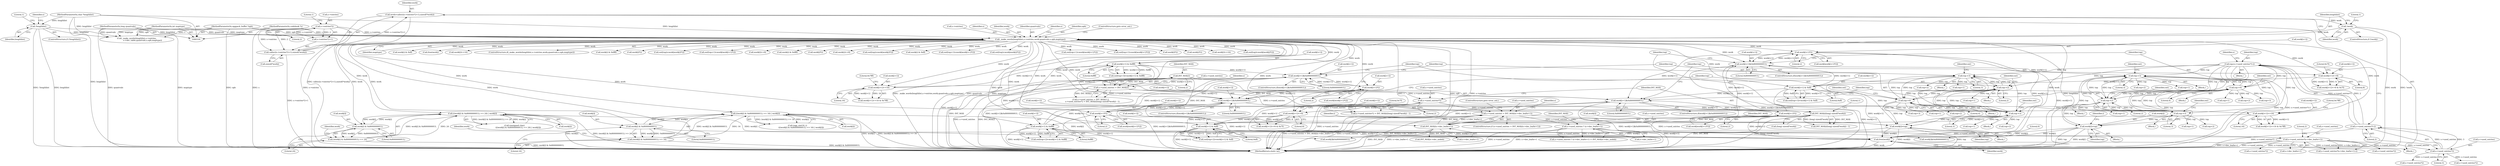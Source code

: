 digraph "0_Android_eeb4e45d5683f88488c083ecf142dc89bc3f0b47@API" {
"1000856" [label="(Call,free(work))"];
"1000714" [label="(Call,work[i+1] & 0xffff)"];
"1000688" [label="(Call,work[i+1]>>16)"];
"1000656" [label="(Call,work[i+1]&0x80000000UL)"];
"1000747" [label="(Call,work[i+1]*2)"];
"1000210" [label="(Call,_make_words(lengthlist,s->entries,work,quantvals,s,opb,maptype))"];
"1000114" [label="(Call,!lengthlist)"];
"1000106" [label="(MethodParameterIn,char *lengthlist)"];
"1000195" [label="(Call,s->entries*2)"];
"1000205" [label="(Call,!work)"];
"1000191" [label="(Call,work=calloc((s->entries*2+1),sizeof(*work)))"];
"1000193" [label="(Call,calloc((s->entries*2+1),sizeof(*work)))"];
"1000107" [label="(MethodParameterIn,long quantvals)"];
"1000105" [label="(MethodParameterIn,codebook *s)"];
"1000108" [label="(MethodParameterIn,oggpack_buffer *opb)"];
"1000109" [label="(MethodParameterIn,int maptype)"];
"1000813" [label="(Call,work[i+1] & 0xffff)"];
"1000798" [label="(Call,work[i+1]>>16)"];
"1000768" [label="(Call,work[i+1]&0x80000000UL)"];
"1000844" [label="(Call,work[i+1]*2)"];
"1000512" [label="(Call,work[i+1]*2)"];
"1000421" [label="(Call,work[i+1]&0x80000000UL)"];
"1000578" [label="(Call,work[i+1] & 0xff)"];
"1000563" [label="(Call,work[i+1]>>8)"];
"1000533" [label="(Call,work[i+1]&0x80000000UL)"];
"1000609" [label="(Call,work[i+1]*2)"];
"1000479" [label="(Call,work[i+1] & 0xff)"];
"1000453" [label="(Call,work[i+1]>>8)"];
"1000616" [label="(Call,work[i]=top)"];
"1000429" [label="(Call,top-=4)"];
"1000372" [label="(Call,top=s->used_entries*3-2)"];
"1000374" [label="(Call,s->used_entries*3-2)"];
"1000375" [label="(Call,s->used_entries*3)"];
"1000262" [label="(Call,s->used_entries*(s->dec_leafw+1))"];
"1000222" [label="(Call,s->used_entries > INT_MAX/(s->dec_leafw+1))"];
"1000167" [label="(Call,s->used_entries > INT_MAX/2)"];
"1000171" [label="(Call,INT_MAX/2)"];
"1000175" [label="(Call,s->used_entries*2)"];
"1000226" [label="(Call,INT_MAX/(s->dec_leafw+1))"];
"1000181" [label="(Call,INT_MAX/((long) sizeof(*work)))"];
"1000240" [label="(Call,s->used_entries * (s->dec_leafw+1))"];
"1000587" [label="(Call,top-=2)"];
"1000488" [label="(Call,top-=3)"];
"1000541" [label="(Call,top-=3)"];
"1000851" [label="(Call,work[i]=top)"];
"1000776" [label="(Call,top-=3)"];
"1000822" [label="(Call,top-=2)"];
"1000664" [label="(Call,top-=4)"];
"1000723" [label="(Call,top-=3)"];
"1000357" [label="(Call,((work[i] & 0x80000000UL) >> 16) | work[i])"];
"1000358" [label="(Call,(work[i] & 0x80000000UL) >> 16)"];
"1000359" [label="(Call,work[i] & 0x80000000UL)"];
"1000319" [label="(Call,((work[i] & 0x80000000UL) >> 24) | work[i])"];
"1000320" [label="(Call,(work[i] & 0x80000000UL) >> 24)"];
"1000321" [label="(Call,work[i] & 0x80000000UL)"];
"1000572" [label="(Call,out[top+2]=work[i+1] & 0xff)"];
"1000182" [label="(Identifier,INT_MAX)"];
"1000564" [label="(Call,work[i+1])"];
"1000714" [label="(Call,work[i+1] & 0xffff)"];
"1000326" [label="(Literal,24)"];
"1000711" [label="(Call,top+3)"];
"1000220" [label="(ControlStructure,goto error_out;)"];
"1000522" [label="(Call,top+2)"];
"1000422" [label="(Call,work[i+1])"];
"1000610" [label="(Call,work[i+1])"];
"1000212" [label="(Call,s->entries)"];
"1000827" [label="(Identifier,out)"];
"1000373" [label="(Identifier,top)"];
"1000487" [label="(Block,)"];
"1000380" [label="(Literal,2)"];
"1000301" [label="(Call,s->used_entries*2)"];
"1000117" [label="(Literal,1)"];
"1000210" [label="(Call,_make_words(lengthlist,s->entries,work,quantvals,s,opb,maptype))"];
"1000695" [label="(Literal,0x7fff)"];
"1000181" [label="(Call,INT_MAX/((long) sizeof(*work)))"];
"1000688" [label="(Call,work[i+1]>>16)"];
"1000219" [label="(Identifier,maptype)"];
"1000468" [label="(Call,work[i] & 0xff)"];
"1000271" [label="(Literal,2)"];
"1000479" [label="(Call,work[i+1] & 0xff)"];
"1000609" [label="(Call,work[i+1]*2)"];
"1000855" [label="(Identifier,top)"];
"1000747" [label="(Call,work[i+1]*2)"];
"1000861" [label="(Call,free(work))"];
"1000839" [label="(Call,top+1)"];
"1000460" [label="(Literal,0x7f)"];
"1000211" [label="(Identifier,lengthlist)"];
"1000664" [label="(Call,top-=4)"];
"1000217" [label="(Identifier,s)"];
"1000410" [label="(Identifier,i)"];
"1000724" [label="(Identifier,top)"];
"1000240" [label="(Call,s->used_entries * (s->dec_leafw+1))"];
"1000732" [label="(Call,work[i]>>16)"];
"1000635" [label="(Call,s->used_entries*2)"];
"1000541" [label="(Call,top-=3)"];
"1000592" [label="(Identifier,out)"];
"1000753" [label="(Literal,2)"];
"1000814" [label="(Call,work[i+1])"];
"1000850" [label="(Literal,2)"];
"1000228" [label="(Call,s->dec_leafw+1)"];
"1000587" [label="(Call,top-=2)"];
"1000233" [label="(ControlStructure,goto error_out;)"];
"1000822" [label="(Call,top-=2)"];
"1000454" [label="(Call,work[i+1])"];
"1000195" [label="(Call,s->entries*2)"];
"1000578" [label="(Call,work[i+1] & 0xff)"];
"1000241" [label="(Call,s->used_entries)"];
"1000115" [label="(Identifier,lengthlist)"];
"1000533" [label="(Call,work[i+1]&0x80000000UL)"];
"1000179" [label="(Literal,2)"];
"1000176" [label="(Call,s->used_entries)"];
"1000510" [label="(Call,work[work[i+1]*2])"];
"1000114" [label="(Call,!lengthlist)"];
"1000647" [label="(Block,)"];
"1000821" [label="(Block,)"];
"1000209" [label="(ControlStructure,if(_make_words(lengthlist,s->entries,work,quantvals,s,opb,maptype)))"];
"1000669" [label="(Identifier,out)"];
"1000431" [label="(Literal,4)"];
"1000793" [label="(Call,top+1)"];
"1000328" [label="(Identifier,work)"];
"1000379" [label="(Literal,3)"];
"1000227" [label="(Identifier,INT_MAX)"];
"1000325" [label="(Literal,0x80000000UL)"];
"1000512" [label="(Call,work[i+1]*2)"];
"1000683" [label="(Call,top+1)"];
"1000321" [label="(Call,work[i] & 0x80000000UL)"];
"1000319" [label="(Call,((work[i] & 0x80000000UL) >> 24) | work[i])"];
"1000819" [label="(Literal,0xffff)"];
"1000649" [label="(Call,work[i]&0x80000000UL)"];
"1000617" [label="(Call,work[i])"];
"1000473" [label="(Call,out[top+3]=work[i+1] & 0xff)"];
"1000799" [label="(Call,work[i+1])"];
"1000177" [label="(Identifier,s)"];
"1000700" [label="(Call,top+2)"];
"1000513" [label="(Call,work[i+1])"];
"1000167" [label="(Call,s->used_entries > INT_MAX/2)"];
"1000215" [label="(Identifier,work)"];
"1000205" [label="(Call,!work)"];
"1000206" [label="(Identifier,work)"];
"1000760" [label="(Call,work[i] & 0xffff)"];
"1000109" [label="(MethodParameterIn,int maptype)"];
"1000769" [label="(Call,work[i+1])"];
"1000414" [label="(Call,work[i]&0x80000000UL)"];
"1000171" [label="(Call,INT_MAX/2)"];
"1000453" [label="(Call,work[i+1]>>8)"];
"1000596" [label="(Call,work[i]*2)"];
"1000546" [label="(Identifier,out)"];
"1000216" [label="(Identifier,quantvals)"];
"1000542" [label="(Identifier,top)"];
"1000575" [label="(Call,top+2)"];
"1000200" [label="(Literal,1)"];
"1000488" [label="(Call,top-=3)"];
"1000452" [label="(Call,work[i+1]>>8 & 0x7f)"];
"1000375" [label="(Call,s->used_entries*3)"];
"1000489" [label="(Identifier,top)"];
"1000544" [label="(Call,out[top]=work[work[i]*2])"];
"1000805" [label="(Literal,0x7fff)"];
"1000588" [label="(Identifier,top)"];
"1000168" [label="(Call,s->used_entries)"];
"1000836" [label="(Call,out[top+1]=work[work[i+1]*2])"];
"1000725" [label="(Literal,3)"];
"1000852" [label="(Call,work[i])"];
"1000428" [label="(Block,)"];
"1000149" [label="(Call,_make_words(lengthlist,s->entries,\n                   s->dec_table,quantvals,s,opb,maptype))"];
"1000400" [label="(Call,s->used_entries*2)"];
"1000244" [label="(Call,s->dec_leafw+1)"];
"1000263" [label="(Call,s->used_entries)"];
"1000226" [label="(Call,INT_MAX/(s->dec_leafw+1))"];
"1000438" [label="(Call,work[i]>>8)"];
"1000365" [label="(Call,work[i])"];
"1000192" [label="(Identifier,work)"];
"1000807" [label="(Call,out[top+2]=work[i+1] & 0xffff)"];
"1000778" [label="(Literal,3)"];
"1000558" [label="(Call,top+1)"];
"1000748" [label="(Call,work[i+1])"];
"1000703" [label="(Call,work[i] & 0xffff)"];
"1000607" [label="(Call,work[work[i+1]*2])"];
"1000728" [label="(Identifier,out)"];
"1000797" [label="(Call,work[i+1]>>16 & 0x7fff)"];
"1000785" [label="(Call,work[i]*2)"];
"1000497" [label="(Call,work[i]>>8)"];
"1000859" [label="(Literal,0)"];
"1000779" [label="(Call,out[top]=work[work[i]*2])"];
"1000845" [label="(Call,work[i+1])"];
"1000370" [label="(Block,)"];
"1000175" [label="(Call,s->used_entries*2)"];
"1000224" [label="(Identifier,s)"];
"1000250" [label="(Identifier,INT_MAX)"];
"1000586" [label="(Block,)"];
"1000427" [label="(Literal,0x80000000UL)"];
"1000490" [label="(Literal,3)"];
"1000813" [label="(Call,work[i+1] & 0xffff)"];
"1000804" [label="(Literal,16)"];
"1000767" [label="(ControlStructure,if(work[i+1]&0x80000000UL))"];
"1000540" [label="(Block,)"];
"1000366" [label="(Identifier,work)"];
"1000810" [label="(Call,top+2)"];
"1000372" [label="(Call,top=s->used_entries*3-2)"];
"1000666" [label="(Literal,4)"];
"1000448" [label="(Call,top+1)"];
"1000222" [label="(Call,s->used_entries > INT_MAX/(s->dec_leafw+1))"];
"1000249" [label="(Call,INT_MAX/s->dec_nodeb)"];
"1000781" [label="(Identifier,out)"];
"1000360" [label="(Call,work[i])"];
"1000604" [label="(Call,top+1)"];
"1000204" [label="(ControlStructure,if (!work))"];
"1000485" [label="(Literal,0xff)"];
"1000856" [label="(Call,free(work))"];
"1000110" [label="(Block,)"];
"1000742" [label="(Call,top+1)"];
"1000543" [label="(Literal,3)"];
"1000359" [label="(Call,work[i] & 0x80000000UL)"];
"1000480" [label="(Call,work[i+1])"];
"1000465" [label="(Call,top+2)"];
"1000722" [label="(Block,)"];
"1000108" [label="(MethodParameterIn,oggpack_buffer *opb)"];
"1000777" [label="(Identifier,top)"];
"1000656" [label="(Call,work[i+1]&0x80000000UL)"];
"1000376" [label="(Call,s->used_entries)"];
"1000183" [label="(Call,(long) sizeof(*work))"];
"1000320" [label="(Call,(work[i] & 0x80000000UL) >> 24)"];
"1000776" [label="(Call,top-=3)"];
"1000107" [label="(MethodParameterIn,long quantvals)"];
"1000539" [label="(Literal,0x80000000UL)"];
"1000421" [label="(Call,work[i+1]&0x80000000UL)"];
"1000532" [label="(ControlStructure,if(work[i+1]&0x80000000UL))"];
"1000106" [label="(MethodParameterIn,char *lengthlist)"];
"1000655" [label="(ControlStructure,if(work[i+1]&0x80000000UL))"];
"1000476" [label="(Call,top+3)"];
"1000563" [label="(Call,work[i+1]>>8)"];
"1000665" [label="(Identifier,top)"];
"1000507" [label="(Call,top+1)"];
"1000757" [label="(Call,top+2)"];
"1000525" [label="(Call,work[i] & 0xff)"];
"1000358" [label="(Call,(work[i] & 0x80000000UL) >> 16)"];
"1000689" [label="(Call,work[i+1])"];
"1000715" [label="(Call,work[i+1])"];
"1000420" [label="(ControlStructure,if(work[i+1]&0x80000000UL))"];
"1000768" [label="(Call,work[i+1]&0x80000000UL)"];
"1000745" [label="(Call,work[work[i+1]*2])"];
"1000657" [label="(Call,work[i+1])"];
"1000174" [label="(Call,s->used_entries*2 > INT_MAX/((long) sizeof(*work)) - 1)"];
"1000317" [label="(Call,(unsigned char)\n            (((work[i] & 0x80000000UL) >> 24) | work[i]))"];
"1000105" [label="(MethodParameterIn,codebook *s)"];
"1000601" [label="(Call,out[top+1]=work[work[i+1]*2])"];
"1000708" [label="(Call,out[top+3]=work[i+1] & 0xffff)"];
"1000662" [label="(Literal,0x80000000UL)"];
"1000825" [label="(Call,out[top]=work[work[i]*2])"];
"1000208" [label="(Literal,1)"];
"1000774" [label="(Literal,0x80000000UL)"];
"1000262" [label="(Call,s->used_entries*(s->dec_leafw+1))"];
"1000865" [label="(MethodReturn,static int)"];
"1000121" [label="(Identifier,s)"];
"1000579" [label="(Call,work[i+1])"];
"1000384" [label="(Identifier,s)"];
"1000569" [label="(Literal,8)"];
"1000364" [label="(Literal,16)"];
"1000327" [label="(Call,work[i])"];
"1000166" [label="(Call,s->used_entries > INT_MAX/2 ||\n      s->used_entries*2 > INT_MAX/((long) sizeof(*work)) - 1)"];
"1000188" [label="(Literal,1)"];
"1000562" [label="(Call,work[i+1]>>8 & 0x7f)"];
"1000196" [label="(Call,s->entries)"];
"1000842" [label="(Call,work[work[i+1]*2])"];
"1000355" [label="(Call,(ogg_uint16_t)\n            (((work[i] & 0x80000000UL) >> 16) | work[i]))"];
"1000374" [label="(Call,s->used_entries*3-2)"];
"1000221" [label="(ControlStructure,if (s->used_entries > INT_MAX/(s->dec_leafw+1)))"];
"1000857" [label="(Identifier,work)"];
"1000739" [label="(Call,out[top+1]=work[work[i+1]*2])"];
"1000798" [label="(Call,work[i+1]>>16)"];
"1000570" [label="(Literal,0x7f)"];
"1000191" [label="(Call,work=calloc((s->entries*2+1),sizeof(*work)))"];
"1000584" [label="(Literal,0xff)"];
"1000194" [label="(Call,s->entries*2+1)"];
"1000223" [label="(Call,s->used_entries)"];
"1000180" [label="(Call,INT_MAX/((long) sizeof(*work)) - 1)"];
"1000518" [label="(Literal,2)"];
"1000775" [label="(Block,)"];
"1000851" [label="(Call,work[i]=top)"];
"1000694" [label="(Literal,16)"];
"1000504" [label="(Call,out[top+1]=work[work[i+1]*2])"];
"1000113" [label="(ControlStructure,if (!lengthlist))"];
"1000616" [label="(Call,work[i]=top)"];
"1000824" [label="(Literal,2)"];
"1000589" [label="(Literal,2)"];
"1000237" [label="(Identifier,s)"];
"1000266" [label="(Call,s->dec_leafw+1)"];
"1000663" [label="(Block,)"];
"1000429" [label="(Call,top-=4)"];
"1000322" [label="(Call,work[i])"];
"1000831" [label="(Call,work[i]*2)"];
"1000723" [label="(Call,top-=3)"];
"1000493" [label="(Identifier,out)"];
"1000620" [label="(Identifier,top)"];
"1000201" [label="(Call,sizeof(*work))"];
"1000823" [label="(Identifier,top)"];
"1000434" [label="(Identifier,out)"];
"1000645" [label="(Identifier,i)"];
"1000430" [label="(Identifier,top)"];
"1000550" [label="(Call,work[i]*2)"];
"1000412" [label="(Block,)"];
"1000261" [label="(Call,s->used_entries*(s->dec_leafw+1)-2)"];
"1000357" [label="(Call,((work[i] & 0x80000000UL) >> 16) | work[i])"];
"1000218" [label="(Identifier,opb)"];
"1000173" [label="(Literal,2)"];
"1000673" [label="(Call,work[i]>>16)"];
"1000339" [label="(Call,s->used_entries*2)"];
"1000459" [label="(Literal,8)"];
"1000172" [label="(Identifier,INT_MAX)"];
"1000844" [label="(Call,work[i+1]*2)"];
"1000199" [label="(Literal,2)"];
"1000193" [label="(Call,calloc((s->entries*2+1),sizeof(*work)))"];
"1000534" [label="(Call,work[i+1])"];
"1000615" [label="(Literal,2)"];
"1000363" [label="(Literal,0x80000000UL)"];
"1000239" [label="(Call,s->used_entries * (s->dec_leafw+1) > INT_MAX/s->dec_nodeb)"];
"1000590" [label="(Call,out[top]=work[work[i]*2])"];
"1000687" [label="(Call,work[i+1]>>16 & 0x7fff)"];
"1000720" [label="(Literal,0xffff)"];
"1000856" -> "1000110"  [label="AST: "];
"1000856" -> "1000857"  [label="CFG: "];
"1000857" -> "1000856"  [label="AST: "];
"1000859" -> "1000856"  [label="CFG: "];
"1000856" -> "1000865"  [label="DDG: work"];
"1000714" -> "1000856"  [label="DDG: work[i+1]"];
"1000512" -> "1000856"  [label="DDG: work[i+1]"];
"1000616" -> "1000856"  [label="DDG: work[i]"];
"1000851" -> "1000856"  [label="DDG: work[i]"];
"1000609" -> "1000856"  [label="DDG: work[i+1]"];
"1000813" -> "1000856"  [label="DDG: work[i+1]"];
"1000479" -> "1000856"  [label="DDG: work[i+1]"];
"1000210" -> "1000856"  [label="DDG: work"];
"1000844" -> "1000856"  [label="DDG: work[i+1]"];
"1000578" -> "1000856"  [label="DDG: work[i+1]"];
"1000357" -> "1000856"  [label="DDG: work[i]"];
"1000747" -> "1000856"  [label="DDG: work[i+1]"];
"1000319" -> "1000856"  [label="DDG: work[i]"];
"1000714" -> "1000708"  [label="AST: "];
"1000714" -> "1000720"  [label="CFG: "];
"1000715" -> "1000714"  [label="AST: "];
"1000720" -> "1000714"  [label="AST: "];
"1000708" -> "1000714"  [label="CFG: "];
"1000714" -> "1000865"  [label="DDG: work[i+1]"];
"1000714" -> "1000656"  [label="DDG: work[i+1]"];
"1000714" -> "1000708"  [label="DDG: work[i+1]"];
"1000714" -> "1000708"  [label="DDG: 0xffff"];
"1000688" -> "1000714"  [label="DDG: work[i+1]"];
"1000210" -> "1000714"  [label="DDG: work"];
"1000714" -> "1000768"  [label="DDG: work[i+1]"];
"1000688" -> "1000687"  [label="AST: "];
"1000688" -> "1000694"  [label="CFG: "];
"1000689" -> "1000688"  [label="AST: "];
"1000694" -> "1000688"  [label="AST: "];
"1000695" -> "1000688"  [label="CFG: "];
"1000688" -> "1000687"  [label="DDG: work[i+1]"];
"1000688" -> "1000687"  [label="DDG: 16"];
"1000656" -> "1000688"  [label="DDG: work[i+1]"];
"1000210" -> "1000688"  [label="DDG: work"];
"1000656" -> "1000655"  [label="AST: "];
"1000656" -> "1000662"  [label="CFG: "];
"1000657" -> "1000656"  [label="AST: "];
"1000662" -> "1000656"  [label="AST: "];
"1000665" -> "1000656"  [label="CFG: "];
"1000724" -> "1000656"  [label="CFG: "];
"1000656" -> "1000865"  [label="DDG: work[i+1]&0x80000000UL"];
"1000747" -> "1000656"  [label="DDG: work[i+1]"];
"1000813" -> "1000656"  [label="DDG: work[i+1]"];
"1000210" -> "1000656"  [label="DDG: work"];
"1000844" -> "1000656"  [label="DDG: work[i+1]"];
"1000656" -> "1000747"  [label="DDG: work[i+1]"];
"1000747" -> "1000745"  [label="AST: "];
"1000747" -> "1000753"  [label="CFG: "];
"1000748" -> "1000747"  [label="AST: "];
"1000753" -> "1000747"  [label="AST: "];
"1000745" -> "1000747"  [label="CFG: "];
"1000747" -> "1000865"  [label="DDG: work[i+1]"];
"1000210" -> "1000747"  [label="DDG: work"];
"1000747" -> "1000768"  [label="DDG: work[i+1]"];
"1000210" -> "1000209"  [label="AST: "];
"1000210" -> "1000219"  [label="CFG: "];
"1000211" -> "1000210"  [label="AST: "];
"1000212" -> "1000210"  [label="AST: "];
"1000215" -> "1000210"  [label="AST: "];
"1000216" -> "1000210"  [label="AST: "];
"1000217" -> "1000210"  [label="AST: "];
"1000218" -> "1000210"  [label="AST: "];
"1000219" -> "1000210"  [label="AST: "];
"1000220" -> "1000210"  [label="CFG: "];
"1000224" -> "1000210"  [label="CFG: "];
"1000210" -> "1000865"  [label="DDG: _make_words(lengthlist,s->entries,work,quantvals,s,opb,maptype)"];
"1000210" -> "1000865"  [label="DDG: quantvals"];
"1000210" -> "1000865"  [label="DDG: maptype"];
"1000210" -> "1000865"  [label="DDG: s"];
"1000210" -> "1000865"  [label="DDG: opb"];
"1000210" -> "1000865"  [label="DDG: s->entries"];
"1000210" -> "1000865"  [label="DDG: lengthlist"];
"1000114" -> "1000210"  [label="DDG: lengthlist"];
"1000106" -> "1000210"  [label="DDG: lengthlist"];
"1000195" -> "1000210"  [label="DDG: s->entries"];
"1000205" -> "1000210"  [label="DDG: work"];
"1000107" -> "1000210"  [label="DDG: quantvals"];
"1000105" -> "1000210"  [label="DDG: s"];
"1000108" -> "1000210"  [label="DDG: opb"];
"1000109" -> "1000210"  [label="DDG: maptype"];
"1000210" -> "1000321"  [label="DDG: work"];
"1000210" -> "1000319"  [label="DDG: work"];
"1000210" -> "1000359"  [label="DDG: work"];
"1000210" -> "1000357"  [label="DDG: work"];
"1000210" -> "1000414"  [label="DDG: work"];
"1000210" -> "1000421"  [label="DDG: work"];
"1000210" -> "1000438"  [label="DDG: work"];
"1000210" -> "1000453"  [label="DDG: work"];
"1000210" -> "1000468"  [label="DDG: work"];
"1000210" -> "1000479"  [label="DDG: work"];
"1000210" -> "1000497"  [label="DDG: work"];
"1000210" -> "1000504"  [label="DDG: work"];
"1000210" -> "1000512"  [label="DDG: work"];
"1000210" -> "1000525"  [label="DDG: work"];
"1000210" -> "1000533"  [label="DDG: work"];
"1000210" -> "1000544"  [label="DDG: work"];
"1000210" -> "1000550"  [label="DDG: work"];
"1000210" -> "1000563"  [label="DDG: work"];
"1000210" -> "1000578"  [label="DDG: work"];
"1000210" -> "1000590"  [label="DDG: work"];
"1000210" -> "1000596"  [label="DDG: work"];
"1000210" -> "1000601"  [label="DDG: work"];
"1000210" -> "1000609"  [label="DDG: work"];
"1000210" -> "1000649"  [label="DDG: work"];
"1000210" -> "1000673"  [label="DDG: work"];
"1000210" -> "1000703"  [label="DDG: work"];
"1000210" -> "1000732"  [label="DDG: work"];
"1000210" -> "1000739"  [label="DDG: work"];
"1000210" -> "1000760"  [label="DDG: work"];
"1000210" -> "1000768"  [label="DDG: work"];
"1000210" -> "1000779"  [label="DDG: work"];
"1000210" -> "1000785"  [label="DDG: work"];
"1000210" -> "1000798"  [label="DDG: work"];
"1000210" -> "1000813"  [label="DDG: work"];
"1000210" -> "1000825"  [label="DDG: work"];
"1000210" -> "1000831"  [label="DDG: work"];
"1000210" -> "1000836"  [label="DDG: work"];
"1000210" -> "1000844"  [label="DDG: work"];
"1000210" -> "1000861"  [label="DDG: work"];
"1000114" -> "1000113"  [label="AST: "];
"1000114" -> "1000115"  [label="CFG: "];
"1000115" -> "1000114"  [label="AST: "];
"1000117" -> "1000114"  [label="CFG: "];
"1000121" -> "1000114"  [label="CFG: "];
"1000114" -> "1000865"  [label="DDG: !lengthlist"];
"1000114" -> "1000865"  [label="DDG: lengthlist"];
"1000106" -> "1000114"  [label="DDG: lengthlist"];
"1000114" -> "1000149"  [label="DDG: lengthlist"];
"1000106" -> "1000104"  [label="AST: "];
"1000106" -> "1000865"  [label="DDG: lengthlist"];
"1000106" -> "1000149"  [label="DDG: lengthlist"];
"1000195" -> "1000194"  [label="AST: "];
"1000195" -> "1000199"  [label="CFG: "];
"1000196" -> "1000195"  [label="AST: "];
"1000199" -> "1000195"  [label="AST: "];
"1000200" -> "1000195"  [label="CFG: "];
"1000195" -> "1000865"  [label="DDG: s->entries"];
"1000195" -> "1000193"  [label="DDG: s->entries"];
"1000195" -> "1000193"  [label="DDG: 2"];
"1000195" -> "1000194"  [label="DDG: s->entries"];
"1000195" -> "1000194"  [label="DDG: 2"];
"1000205" -> "1000204"  [label="AST: "];
"1000205" -> "1000206"  [label="CFG: "];
"1000206" -> "1000205"  [label="AST: "];
"1000208" -> "1000205"  [label="CFG: "];
"1000211" -> "1000205"  [label="CFG: "];
"1000205" -> "1000865"  [label="DDG: work"];
"1000205" -> "1000865"  [label="DDG: !work"];
"1000191" -> "1000205"  [label="DDG: work"];
"1000191" -> "1000110"  [label="AST: "];
"1000191" -> "1000193"  [label="CFG: "];
"1000192" -> "1000191"  [label="AST: "];
"1000193" -> "1000191"  [label="AST: "];
"1000206" -> "1000191"  [label="CFG: "];
"1000191" -> "1000865"  [label="DDG: calloc((s->entries*2+1),sizeof(*work))"];
"1000193" -> "1000191"  [label="DDG: s->entries*2+1"];
"1000193" -> "1000201"  [label="CFG: "];
"1000194" -> "1000193"  [label="AST: "];
"1000201" -> "1000193"  [label="AST: "];
"1000193" -> "1000865"  [label="DDG: s->entries*2+1"];
"1000107" -> "1000104"  [label="AST: "];
"1000107" -> "1000865"  [label="DDG: quantvals"];
"1000107" -> "1000149"  [label="DDG: quantvals"];
"1000105" -> "1000104"  [label="AST: "];
"1000105" -> "1000865"  [label="DDG: s"];
"1000105" -> "1000149"  [label="DDG: s"];
"1000108" -> "1000104"  [label="AST: "];
"1000108" -> "1000865"  [label="DDG: opb"];
"1000108" -> "1000149"  [label="DDG: opb"];
"1000109" -> "1000104"  [label="AST: "];
"1000109" -> "1000865"  [label="DDG: maptype"];
"1000109" -> "1000149"  [label="DDG: maptype"];
"1000813" -> "1000807"  [label="AST: "];
"1000813" -> "1000819"  [label="CFG: "];
"1000814" -> "1000813"  [label="AST: "];
"1000819" -> "1000813"  [label="AST: "];
"1000807" -> "1000813"  [label="CFG: "];
"1000813" -> "1000865"  [label="DDG: work[i+1]"];
"1000813" -> "1000768"  [label="DDG: work[i+1]"];
"1000813" -> "1000807"  [label="DDG: work[i+1]"];
"1000813" -> "1000807"  [label="DDG: 0xffff"];
"1000798" -> "1000813"  [label="DDG: work[i+1]"];
"1000798" -> "1000797"  [label="AST: "];
"1000798" -> "1000804"  [label="CFG: "];
"1000799" -> "1000798"  [label="AST: "];
"1000804" -> "1000798"  [label="AST: "];
"1000805" -> "1000798"  [label="CFG: "];
"1000798" -> "1000797"  [label="DDG: work[i+1]"];
"1000798" -> "1000797"  [label="DDG: 16"];
"1000768" -> "1000798"  [label="DDG: work[i+1]"];
"1000768" -> "1000767"  [label="AST: "];
"1000768" -> "1000774"  [label="CFG: "];
"1000769" -> "1000768"  [label="AST: "];
"1000774" -> "1000768"  [label="AST: "];
"1000777" -> "1000768"  [label="CFG: "];
"1000823" -> "1000768"  [label="CFG: "];
"1000768" -> "1000865"  [label="DDG: work[i+1]&0x80000000UL"];
"1000844" -> "1000768"  [label="DDG: work[i+1]"];
"1000768" -> "1000844"  [label="DDG: work[i+1]"];
"1000844" -> "1000842"  [label="AST: "];
"1000844" -> "1000850"  [label="CFG: "];
"1000845" -> "1000844"  [label="AST: "];
"1000850" -> "1000844"  [label="AST: "];
"1000842" -> "1000844"  [label="CFG: "];
"1000844" -> "1000865"  [label="DDG: work[i+1]"];
"1000512" -> "1000510"  [label="AST: "];
"1000512" -> "1000518"  [label="CFG: "];
"1000513" -> "1000512"  [label="AST: "];
"1000518" -> "1000512"  [label="AST: "];
"1000510" -> "1000512"  [label="CFG: "];
"1000512" -> "1000865"  [label="DDG: work[i+1]"];
"1000512" -> "1000421"  [label="DDG: work[i+1]"];
"1000421" -> "1000512"  [label="DDG: work[i+1]"];
"1000512" -> "1000533"  [label="DDG: work[i+1]"];
"1000421" -> "1000420"  [label="AST: "];
"1000421" -> "1000427"  [label="CFG: "];
"1000422" -> "1000421"  [label="AST: "];
"1000427" -> "1000421"  [label="AST: "];
"1000430" -> "1000421"  [label="CFG: "];
"1000489" -> "1000421"  [label="CFG: "];
"1000421" -> "1000865"  [label="DDG: work[i+1]&0x80000000UL"];
"1000578" -> "1000421"  [label="DDG: work[i+1]"];
"1000609" -> "1000421"  [label="DDG: work[i+1]"];
"1000479" -> "1000421"  [label="DDG: work[i+1]"];
"1000421" -> "1000453"  [label="DDG: work[i+1]"];
"1000578" -> "1000572"  [label="AST: "];
"1000578" -> "1000584"  [label="CFG: "];
"1000579" -> "1000578"  [label="AST: "];
"1000584" -> "1000578"  [label="AST: "];
"1000572" -> "1000578"  [label="CFG: "];
"1000578" -> "1000865"  [label="DDG: work[i+1]"];
"1000578" -> "1000533"  [label="DDG: work[i+1]"];
"1000578" -> "1000572"  [label="DDG: work[i+1]"];
"1000578" -> "1000572"  [label="DDG: 0xff"];
"1000563" -> "1000578"  [label="DDG: work[i+1]"];
"1000563" -> "1000562"  [label="AST: "];
"1000563" -> "1000569"  [label="CFG: "];
"1000564" -> "1000563"  [label="AST: "];
"1000569" -> "1000563"  [label="AST: "];
"1000570" -> "1000563"  [label="CFG: "];
"1000563" -> "1000562"  [label="DDG: work[i+1]"];
"1000563" -> "1000562"  [label="DDG: 8"];
"1000533" -> "1000563"  [label="DDG: work[i+1]"];
"1000533" -> "1000532"  [label="AST: "];
"1000533" -> "1000539"  [label="CFG: "];
"1000534" -> "1000533"  [label="AST: "];
"1000539" -> "1000533"  [label="AST: "];
"1000542" -> "1000533"  [label="CFG: "];
"1000588" -> "1000533"  [label="CFG: "];
"1000533" -> "1000865"  [label="DDG: work[i+1]&0x80000000UL"];
"1000609" -> "1000533"  [label="DDG: work[i+1]"];
"1000479" -> "1000533"  [label="DDG: work[i+1]"];
"1000533" -> "1000609"  [label="DDG: work[i+1]"];
"1000609" -> "1000607"  [label="AST: "];
"1000609" -> "1000615"  [label="CFG: "];
"1000610" -> "1000609"  [label="AST: "];
"1000615" -> "1000609"  [label="AST: "];
"1000607" -> "1000609"  [label="CFG: "];
"1000609" -> "1000865"  [label="DDG: work[i+1]"];
"1000479" -> "1000473"  [label="AST: "];
"1000479" -> "1000485"  [label="CFG: "];
"1000480" -> "1000479"  [label="AST: "];
"1000485" -> "1000479"  [label="AST: "];
"1000473" -> "1000479"  [label="CFG: "];
"1000479" -> "1000865"  [label="DDG: work[i+1]"];
"1000479" -> "1000473"  [label="DDG: work[i+1]"];
"1000479" -> "1000473"  [label="DDG: 0xff"];
"1000453" -> "1000479"  [label="DDG: work[i+1]"];
"1000453" -> "1000452"  [label="AST: "];
"1000453" -> "1000459"  [label="CFG: "];
"1000454" -> "1000453"  [label="AST: "];
"1000459" -> "1000453"  [label="AST: "];
"1000460" -> "1000453"  [label="CFG: "];
"1000453" -> "1000452"  [label="DDG: work[i+1]"];
"1000453" -> "1000452"  [label="DDG: 8"];
"1000616" -> "1000412"  [label="AST: "];
"1000616" -> "1000620"  [label="CFG: "];
"1000617" -> "1000616"  [label="AST: "];
"1000620" -> "1000616"  [label="AST: "];
"1000410" -> "1000616"  [label="CFG: "];
"1000616" -> "1000865"  [label="DDG: work[i]"];
"1000616" -> "1000865"  [label="DDG: top"];
"1000616" -> "1000414"  [label="DDG: work[i]"];
"1000429" -> "1000616"  [label="DDG: top"];
"1000587" -> "1000616"  [label="DDG: top"];
"1000488" -> "1000616"  [label="DDG: top"];
"1000541" -> "1000616"  [label="DDG: top"];
"1000429" -> "1000428"  [label="AST: "];
"1000429" -> "1000431"  [label="CFG: "];
"1000430" -> "1000429"  [label="AST: "];
"1000431" -> "1000429"  [label="AST: "];
"1000434" -> "1000429"  [label="CFG: "];
"1000372" -> "1000429"  [label="DDG: top"];
"1000587" -> "1000429"  [label="DDG: top"];
"1000488" -> "1000429"  [label="DDG: top"];
"1000541" -> "1000429"  [label="DDG: top"];
"1000429" -> "1000448"  [label="DDG: top"];
"1000429" -> "1000465"  [label="DDG: top"];
"1000429" -> "1000476"  [label="DDG: top"];
"1000429" -> "1000488"  [label="DDG: top"];
"1000429" -> "1000541"  [label="DDG: top"];
"1000429" -> "1000587"  [label="DDG: top"];
"1000372" -> "1000370"  [label="AST: "];
"1000372" -> "1000374"  [label="CFG: "];
"1000373" -> "1000372"  [label="AST: "];
"1000374" -> "1000372"  [label="AST: "];
"1000384" -> "1000372"  [label="CFG: "];
"1000372" -> "1000865"  [label="DDG: top"];
"1000372" -> "1000865"  [label="DDG: s->used_entries*3-2"];
"1000374" -> "1000372"  [label="DDG: s->used_entries*3"];
"1000374" -> "1000372"  [label="DDG: 2"];
"1000372" -> "1000488"  [label="DDG: top"];
"1000372" -> "1000541"  [label="DDG: top"];
"1000372" -> "1000587"  [label="DDG: top"];
"1000372" -> "1000664"  [label="DDG: top"];
"1000372" -> "1000723"  [label="DDG: top"];
"1000372" -> "1000776"  [label="DDG: top"];
"1000372" -> "1000822"  [label="DDG: top"];
"1000374" -> "1000380"  [label="CFG: "];
"1000375" -> "1000374"  [label="AST: "];
"1000380" -> "1000374"  [label="AST: "];
"1000374" -> "1000865"  [label="DDG: s->used_entries*3"];
"1000375" -> "1000374"  [label="DDG: s->used_entries"];
"1000375" -> "1000374"  [label="DDG: 3"];
"1000375" -> "1000379"  [label="CFG: "];
"1000376" -> "1000375"  [label="AST: "];
"1000379" -> "1000375"  [label="AST: "];
"1000380" -> "1000375"  [label="CFG: "];
"1000262" -> "1000375"  [label="DDG: s->used_entries"];
"1000375" -> "1000400"  [label="DDG: s->used_entries"];
"1000375" -> "1000635"  [label="DDG: s->used_entries"];
"1000262" -> "1000261"  [label="AST: "];
"1000262" -> "1000266"  [label="CFG: "];
"1000263" -> "1000262"  [label="AST: "];
"1000266" -> "1000262"  [label="AST: "];
"1000271" -> "1000262"  [label="CFG: "];
"1000262" -> "1000865"  [label="DDG: s->used_entries"];
"1000262" -> "1000865"  [label="DDG: s->dec_leafw+1"];
"1000262" -> "1000261"  [label="DDG: s->used_entries"];
"1000262" -> "1000261"  [label="DDG: s->dec_leafw+1"];
"1000222" -> "1000262"  [label="DDG: s->used_entries"];
"1000240" -> "1000262"  [label="DDG: s->used_entries"];
"1000262" -> "1000301"  [label="DDG: s->used_entries"];
"1000262" -> "1000339"  [label="DDG: s->used_entries"];
"1000222" -> "1000221"  [label="AST: "];
"1000222" -> "1000226"  [label="CFG: "];
"1000223" -> "1000222"  [label="AST: "];
"1000226" -> "1000222"  [label="AST: "];
"1000233" -> "1000222"  [label="CFG: "];
"1000237" -> "1000222"  [label="CFG: "];
"1000222" -> "1000865"  [label="DDG: s->used_entries"];
"1000222" -> "1000865"  [label="DDG: INT_MAX/(s->dec_leafw+1)"];
"1000222" -> "1000865"  [label="DDG: s->used_entries > INT_MAX/(s->dec_leafw+1)"];
"1000167" -> "1000222"  [label="DDG: s->used_entries"];
"1000175" -> "1000222"  [label="DDG: s->used_entries"];
"1000226" -> "1000222"  [label="DDG: INT_MAX"];
"1000226" -> "1000222"  [label="DDG: s->dec_leafw+1"];
"1000222" -> "1000240"  [label="DDG: s->used_entries"];
"1000167" -> "1000166"  [label="AST: "];
"1000167" -> "1000171"  [label="CFG: "];
"1000168" -> "1000167"  [label="AST: "];
"1000171" -> "1000167"  [label="AST: "];
"1000177" -> "1000167"  [label="CFG: "];
"1000166" -> "1000167"  [label="CFG: "];
"1000167" -> "1000865"  [label="DDG: s->used_entries"];
"1000167" -> "1000865"  [label="DDG: INT_MAX/2"];
"1000167" -> "1000166"  [label="DDG: s->used_entries"];
"1000167" -> "1000166"  [label="DDG: INT_MAX/2"];
"1000171" -> "1000167"  [label="DDG: INT_MAX"];
"1000171" -> "1000167"  [label="DDG: 2"];
"1000167" -> "1000175"  [label="DDG: s->used_entries"];
"1000171" -> "1000173"  [label="CFG: "];
"1000172" -> "1000171"  [label="AST: "];
"1000173" -> "1000171"  [label="AST: "];
"1000171" -> "1000865"  [label="DDG: INT_MAX"];
"1000171" -> "1000181"  [label="DDG: INT_MAX"];
"1000171" -> "1000226"  [label="DDG: INT_MAX"];
"1000175" -> "1000174"  [label="AST: "];
"1000175" -> "1000179"  [label="CFG: "];
"1000176" -> "1000175"  [label="AST: "];
"1000179" -> "1000175"  [label="AST: "];
"1000182" -> "1000175"  [label="CFG: "];
"1000175" -> "1000865"  [label="DDG: s->used_entries"];
"1000175" -> "1000174"  [label="DDG: s->used_entries"];
"1000175" -> "1000174"  [label="DDG: 2"];
"1000226" -> "1000228"  [label="CFG: "];
"1000227" -> "1000226"  [label="AST: "];
"1000228" -> "1000226"  [label="AST: "];
"1000226" -> "1000865"  [label="DDG: INT_MAX"];
"1000226" -> "1000865"  [label="DDG: s->dec_leafw+1"];
"1000181" -> "1000226"  [label="DDG: INT_MAX"];
"1000226" -> "1000249"  [label="DDG: INT_MAX"];
"1000181" -> "1000180"  [label="AST: "];
"1000181" -> "1000183"  [label="CFG: "];
"1000182" -> "1000181"  [label="AST: "];
"1000183" -> "1000181"  [label="AST: "];
"1000188" -> "1000181"  [label="CFG: "];
"1000181" -> "1000865"  [label="DDG: INT_MAX"];
"1000181" -> "1000865"  [label="DDG: (long) sizeof(*work)"];
"1000181" -> "1000180"  [label="DDG: INT_MAX"];
"1000181" -> "1000180"  [label="DDG: (long) sizeof(*work)"];
"1000240" -> "1000239"  [label="AST: "];
"1000240" -> "1000244"  [label="CFG: "];
"1000241" -> "1000240"  [label="AST: "];
"1000244" -> "1000240"  [label="AST: "];
"1000250" -> "1000240"  [label="CFG: "];
"1000240" -> "1000865"  [label="DDG: s->dec_leafw+1"];
"1000240" -> "1000865"  [label="DDG: s->used_entries"];
"1000240" -> "1000239"  [label="DDG: s->used_entries"];
"1000240" -> "1000239"  [label="DDG: s->dec_leafw+1"];
"1000587" -> "1000586"  [label="AST: "];
"1000587" -> "1000589"  [label="CFG: "];
"1000588" -> "1000587"  [label="AST: "];
"1000589" -> "1000587"  [label="AST: "];
"1000592" -> "1000587"  [label="CFG: "];
"1000587" -> "1000488"  [label="DDG: top"];
"1000587" -> "1000541"  [label="DDG: top"];
"1000488" -> "1000587"  [label="DDG: top"];
"1000541" -> "1000587"  [label="DDG: top"];
"1000587" -> "1000604"  [label="DDG: top"];
"1000488" -> "1000487"  [label="AST: "];
"1000488" -> "1000490"  [label="CFG: "];
"1000489" -> "1000488"  [label="AST: "];
"1000490" -> "1000488"  [label="AST: "];
"1000493" -> "1000488"  [label="CFG: "];
"1000541" -> "1000488"  [label="DDG: top"];
"1000488" -> "1000507"  [label="DDG: top"];
"1000488" -> "1000522"  [label="DDG: top"];
"1000488" -> "1000541"  [label="DDG: top"];
"1000541" -> "1000540"  [label="AST: "];
"1000541" -> "1000543"  [label="CFG: "];
"1000542" -> "1000541"  [label="AST: "];
"1000543" -> "1000541"  [label="AST: "];
"1000546" -> "1000541"  [label="CFG: "];
"1000541" -> "1000558"  [label="DDG: top"];
"1000541" -> "1000575"  [label="DDG: top"];
"1000851" -> "1000647"  [label="AST: "];
"1000851" -> "1000855"  [label="CFG: "];
"1000852" -> "1000851"  [label="AST: "];
"1000855" -> "1000851"  [label="AST: "];
"1000645" -> "1000851"  [label="CFG: "];
"1000851" -> "1000865"  [label="DDG: work[i]"];
"1000851" -> "1000865"  [label="DDG: top"];
"1000851" -> "1000649"  [label="DDG: work[i]"];
"1000776" -> "1000851"  [label="DDG: top"];
"1000822" -> "1000851"  [label="DDG: top"];
"1000664" -> "1000851"  [label="DDG: top"];
"1000723" -> "1000851"  [label="DDG: top"];
"1000776" -> "1000775"  [label="AST: "];
"1000776" -> "1000778"  [label="CFG: "];
"1000777" -> "1000776"  [label="AST: "];
"1000778" -> "1000776"  [label="AST: "];
"1000781" -> "1000776"  [label="CFG: "];
"1000776" -> "1000664"  [label="DDG: top"];
"1000776" -> "1000723"  [label="DDG: top"];
"1000822" -> "1000776"  [label="DDG: top"];
"1000664" -> "1000776"  [label="DDG: top"];
"1000723" -> "1000776"  [label="DDG: top"];
"1000776" -> "1000793"  [label="DDG: top"];
"1000776" -> "1000810"  [label="DDG: top"];
"1000776" -> "1000822"  [label="DDG: top"];
"1000822" -> "1000821"  [label="AST: "];
"1000822" -> "1000824"  [label="CFG: "];
"1000823" -> "1000822"  [label="AST: "];
"1000824" -> "1000822"  [label="AST: "];
"1000827" -> "1000822"  [label="CFG: "];
"1000822" -> "1000664"  [label="DDG: top"];
"1000822" -> "1000723"  [label="DDG: top"];
"1000664" -> "1000822"  [label="DDG: top"];
"1000723" -> "1000822"  [label="DDG: top"];
"1000822" -> "1000839"  [label="DDG: top"];
"1000664" -> "1000663"  [label="AST: "];
"1000664" -> "1000666"  [label="CFG: "];
"1000665" -> "1000664"  [label="AST: "];
"1000666" -> "1000664"  [label="AST: "];
"1000669" -> "1000664"  [label="CFG: "];
"1000723" -> "1000664"  [label="DDG: top"];
"1000664" -> "1000683"  [label="DDG: top"];
"1000664" -> "1000700"  [label="DDG: top"];
"1000664" -> "1000711"  [label="DDG: top"];
"1000664" -> "1000723"  [label="DDG: top"];
"1000723" -> "1000722"  [label="AST: "];
"1000723" -> "1000725"  [label="CFG: "];
"1000724" -> "1000723"  [label="AST: "];
"1000725" -> "1000723"  [label="AST: "];
"1000728" -> "1000723"  [label="CFG: "];
"1000723" -> "1000742"  [label="DDG: top"];
"1000723" -> "1000757"  [label="DDG: top"];
"1000357" -> "1000355"  [label="AST: "];
"1000357" -> "1000365"  [label="CFG: "];
"1000358" -> "1000357"  [label="AST: "];
"1000365" -> "1000357"  [label="AST: "];
"1000355" -> "1000357"  [label="CFG: "];
"1000357" -> "1000865"  [label="DDG: work[i]"];
"1000357" -> "1000865"  [label="DDG: (work[i] & 0x80000000UL) >> 16"];
"1000357" -> "1000355"  [label="DDG: (work[i] & 0x80000000UL) >> 16"];
"1000357" -> "1000355"  [label="DDG: work[i]"];
"1000358" -> "1000357"  [label="DDG: work[i] & 0x80000000UL"];
"1000358" -> "1000357"  [label="DDG: 16"];
"1000357" -> "1000359"  [label="DDG: work[i]"];
"1000359" -> "1000357"  [label="DDG: work[i]"];
"1000358" -> "1000364"  [label="CFG: "];
"1000359" -> "1000358"  [label="AST: "];
"1000364" -> "1000358"  [label="AST: "];
"1000366" -> "1000358"  [label="CFG: "];
"1000358" -> "1000865"  [label="DDG: work[i] & 0x80000000UL"];
"1000359" -> "1000358"  [label="DDG: work[i]"];
"1000359" -> "1000358"  [label="DDG: 0x80000000UL"];
"1000359" -> "1000363"  [label="CFG: "];
"1000360" -> "1000359"  [label="AST: "];
"1000363" -> "1000359"  [label="AST: "];
"1000364" -> "1000359"  [label="CFG: "];
"1000319" -> "1000317"  [label="AST: "];
"1000319" -> "1000327"  [label="CFG: "];
"1000320" -> "1000319"  [label="AST: "];
"1000327" -> "1000319"  [label="AST: "];
"1000317" -> "1000319"  [label="CFG: "];
"1000319" -> "1000865"  [label="DDG: work[i]"];
"1000319" -> "1000865"  [label="DDG: (work[i] & 0x80000000UL) >> 24"];
"1000319" -> "1000317"  [label="DDG: (work[i] & 0x80000000UL) >> 24"];
"1000319" -> "1000317"  [label="DDG: work[i]"];
"1000320" -> "1000319"  [label="DDG: work[i] & 0x80000000UL"];
"1000320" -> "1000319"  [label="DDG: 24"];
"1000319" -> "1000321"  [label="DDG: work[i]"];
"1000321" -> "1000319"  [label="DDG: work[i]"];
"1000320" -> "1000326"  [label="CFG: "];
"1000321" -> "1000320"  [label="AST: "];
"1000326" -> "1000320"  [label="AST: "];
"1000328" -> "1000320"  [label="CFG: "];
"1000320" -> "1000865"  [label="DDG: work[i] & 0x80000000UL"];
"1000321" -> "1000320"  [label="DDG: work[i]"];
"1000321" -> "1000320"  [label="DDG: 0x80000000UL"];
"1000321" -> "1000325"  [label="CFG: "];
"1000322" -> "1000321"  [label="AST: "];
"1000325" -> "1000321"  [label="AST: "];
"1000326" -> "1000321"  [label="CFG: "];
}

